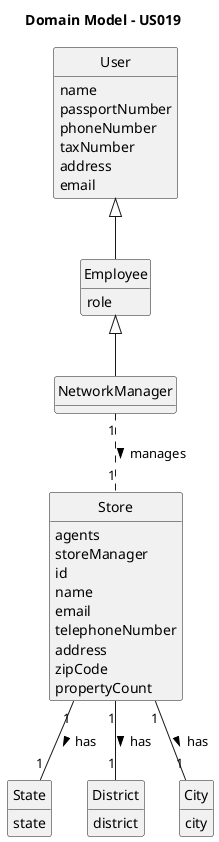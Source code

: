 @startuml
skinparam monochrome true
skinparam packageStyle rectangle
skinparam shadowing false

skinparam classAttributeIconSize 0
hide circle
hide methods

title Domain Model - US019

class NetworkManager {
}

class Employee {
 role
}

class User {
  name
  passportNumber
  phoneNumber
  taxNumber
  address
  email
}

class Store {
 agents
 storeManager
 id
 name
 email
 telephoneNumber
 address
 zipCode
 propertyCount
}

class State {
    state
}

class District {
    district
}

class City {
    city
}


User <|-- Employee

Employee <|-- NetworkManager

Store "1" -- "1" District : has >
Store "1" -- "1" City : has >
Store "1" -- "1" State : has >

NetworkManager "1" .. "1" Store : manages >

@enduml